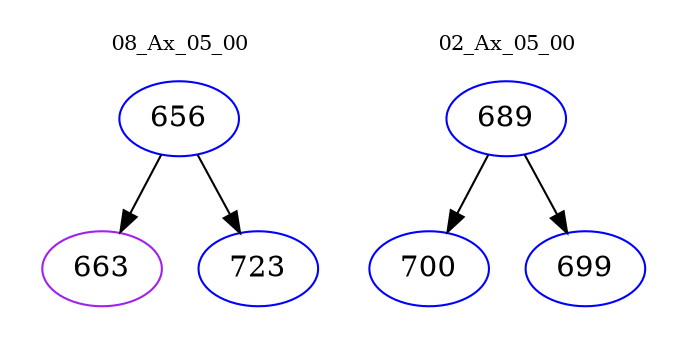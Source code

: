 digraph{
subgraph cluster_0 {
color = white
label = "08_Ax_05_00";
fontsize=10;
T0_656 [label="656", color="blue"]
T0_656 -> T0_663 [color="black"]
T0_663 [label="663", color="purple"]
T0_656 -> T0_723 [color="black"]
T0_723 [label="723", color="blue"]
}
subgraph cluster_1 {
color = white
label = "02_Ax_05_00";
fontsize=10;
T1_689 [label="689", color="blue"]
T1_689 -> T1_700 [color="black"]
T1_700 [label="700", color="blue"]
T1_689 -> T1_699 [color="black"]
T1_699 [label="699", color="blue"]
}
}
